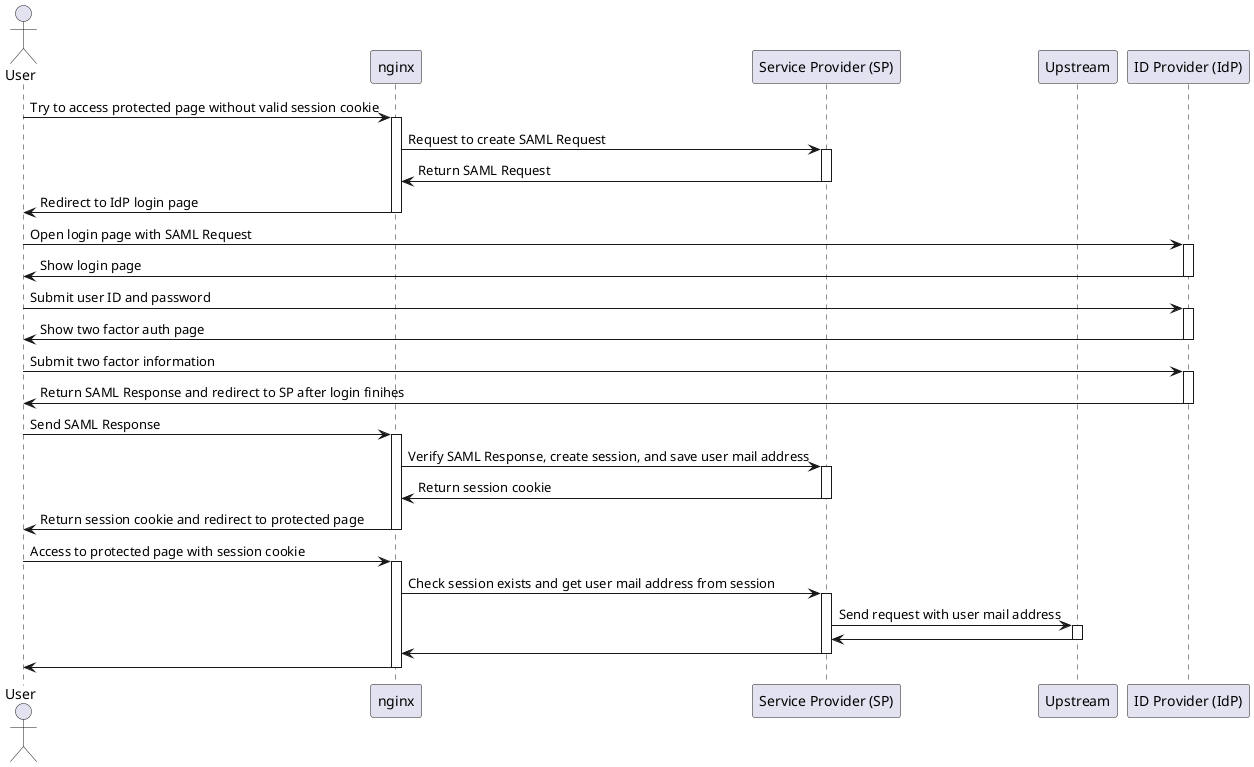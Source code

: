 @startuml
actor User
participant nginx
participant "Service Provider (SP)" as SP
participant Upstream
participant "ID Provider (IdP)" as IdP

User -> nginx : Try to access protected page without valid session cookie
activate nginx
nginx -> SP : Request to create SAML Request
activate SP
SP -> nginx : Return SAML Request
deactivate SP
nginx -> User : Redirect to IdP login page
deactivate nginx

User -> IdP : Open login page with SAML Request
activate IdP
IdP -> User : Show login page
deactivate IdP

User -> IdP : Submit user ID and password
activate IdP
IdP -> User : Show two factor auth page
deactivate IdP

User -> IdP : Submit two factor information
activate IdP
IdP -> User : Return SAML Response and redirect to SP after login finihes
deactivate IdP

User -> nginx : Send SAML Response
activate nginx
nginx -> SP : Verify SAML Response, create session, and save user mail address
activate SP
SP -> nginx : Return session cookie
deactivate SP
nginx -> User : Return session cookie and redirect to protected page
deactivate nginx

User -> nginx : Access to protected page with session cookie
activate nginx
nginx -> SP : Check session exists and get user mail address from session
activate SP
SP -> Upstream : Send request with user mail address
activate Upstream
Upstream -> SP
deactivate Upstream
SP -> nginx
deactivate SP
nginx -> User
deactivate nginx

@enduml
